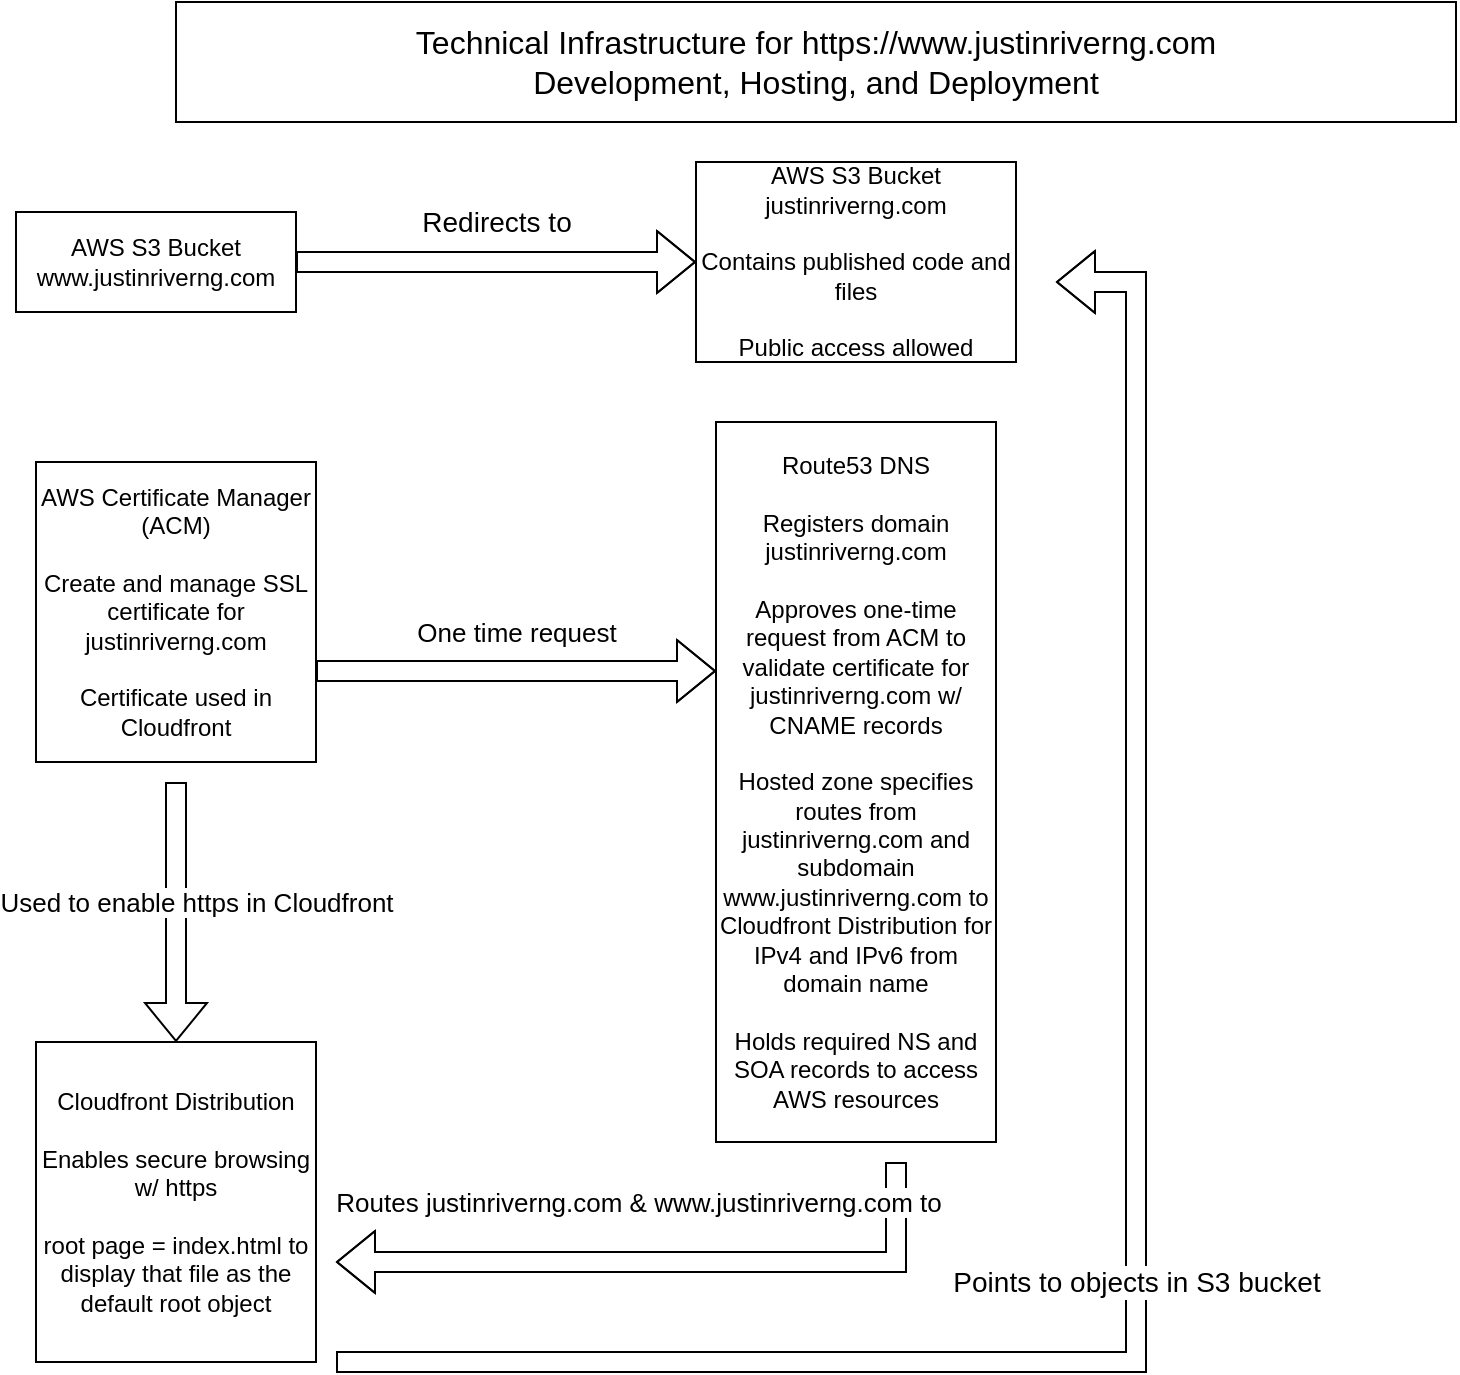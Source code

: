 <mxfile version="16.2.1" type="device"><diagram id="R2lEEEUBdFMjLlhIrx00" name="Page-1"><mxGraphModel dx="1426" dy="769" grid="1" gridSize="10" guides="1" tooltips="1" connect="1" arrows="1" fold="1" page="1" pageScale="1" pageWidth="850" pageHeight="1100" math="0" shadow="0" extFonts="Permanent Marker^https://fonts.googleapis.com/css?family=Permanent+Marker"><root><mxCell id="0"/><mxCell id="1" parent="0"/><mxCell id="atGjI_Gtq-Q16CubggK6-11" value="" style="edgeStyle=orthogonalEdgeStyle;shape=flexArrow;rounded=0;orthogonalLoop=1;jettySize=auto;html=1;" edge="1" parent="1" source="atGjI_Gtq-Q16CubggK6-2" target="atGjI_Gtq-Q16CubggK6-10"><mxGeometry relative="1" as="geometry"><Array as="points"><mxPoint x="340" y="160"/><mxPoint x="340" y="160"/></Array></mxGeometry></mxCell><mxCell id="atGjI_Gtq-Q16CubggK6-15" value="Redirects to" style="edgeLabel;html=1;align=center;verticalAlign=middle;resizable=0;points=[];fontSize=14;" vertex="1" connectable="0" parent="atGjI_Gtq-Q16CubggK6-11"><mxGeometry x="-0.19" y="-1" relative="1" as="geometry"><mxPoint x="19" y="-21" as="offset"/></mxGeometry></mxCell><mxCell id="atGjI_Gtq-Q16CubggK6-2" value="AWS S3 Bucket&lt;br&gt;www.justinriverng.com" style="rounded=0;whiteSpace=wrap;html=1;" vertex="1" parent="1"><mxGeometry x="40" y="135" width="140" height="50" as="geometry"/></mxCell><mxCell id="atGjI_Gtq-Q16CubggK6-10" value="AWS S3 Bucket&lt;br&gt;justinriverng.com&lt;br&gt;&lt;br&gt;Contains published code and files&lt;br&gt;&lt;br&gt;Public access allowed" style="rounded=0;whiteSpace=wrap;html=1;" vertex="1" parent="1"><mxGeometry x="380" y="110" width="160" height="100" as="geometry"/></mxCell><mxCell id="atGjI_Gtq-Q16CubggK6-14" value="&lt;font style=&quot;font-size: 16px&quot;&gt;Technical Infrastructure for https://www.justinriverng.com&lt;br&gt;Development, Hosting, and Deployment&lt;br&gt;&lt;/font&gt;" style="rounded=0;whiteSpace=wrap;html=1;fontSize=13;" vertex="1" parent="1"><mxGeometry x="120" y="30" width="640" height="60" as="geometry"/></mxCell><mxCell id="atGjI_Gtq-Q16CubggK6-17" value="Cloudfront Distribution&lt;br&gt;&lt;br&gt;Enables secure browsing w/ https&lt;br&gt;&lt;br&gt;root page = index.html to display that file as the default root object" style="rounded=0;whiteSpace=wrap;html=1;" vertex="1" parent="1"><mxGeometry x="50" y="550" width="140" height="160" as="geometry"/></mxCell><mxCell id="atGjI_Gtq-Q16CubggK6-19" value="AWS Certificate Manager (ACM)&lt;br&gt;&lt;br&gt;Create and manage SSL certificate for justinriverng.com&lt;br&gt;&lt;br&gt;Certificate used in Cloudfront" style="rounded=0;whiteSpace=wrap;html=1;" vertex="1" parent="1"><mxGeometry x="50" y="260" width="140" height="150" as="geometry"/></mxCell><mxCell id="atGjI_Gtq-Q16CubggK6-21" value="Route53 DNS&lt;br&gt;&lt;br&gt;Registers domain justinriverng.com&lt;br&gt;&lt;br&gt;Approves one-time request from ACM to validate certificate for justinriverng.com w/ CNAME records&lt;br&gt;&lt;br&gt;Hosted zone specifies routes from justinriverng.com and subdomain www.justinriverng.com to Cloudfront Distribution for IPv4 and IPv6 from domain name&lt;br&gt;&lt;br&gt;Holds required NS and SOA records to access AWS resources" style="rounded=0;whiteSpace=wrap;html=1;" vertex="1" parent="1"><mxGeometry x="390" y="240" width="140" height="360" as="geometry"/></mxCell><mxCell id="atGjI_Gtq-Q16CubggK6-26" value="" style="edgeStyle=orthogonalEdgeStyle;shape=flexArrow;rounded=0;orthogonalLoop=1;jettySize=auto;html=1;" edge="1" parent="1"><mxGeometry relative="1" as="geometry"><mxPoint x="190" y="364.5" as="sourcePoint"/><mxPoint x="390" y="364.5" as="targetPoint"/><Array as="points"><mxPoint x="350" y="364.5"/><mxPoint x="350" y="364.5"/></Array></mxGeometry></mxCell><mxCell id="atGjI_Gtq-Q16CubggK6-27" value="One time request" style="edgeLabel;html=1;align=center;verticalAlign=middle;resizable=0;points=[];fontSize=13;" vertex="1" connectable="0" parent="atGjI_Gtq-Q16CubggK6-26"><mxGeometry x="-0.19" y="-1" relative="1" as="geometry"><mxPoint x="19" y="-21" as="offset"/></mxGeometry></mxCell><mxCell id="atGjI_Gtq-Q16CubggK6-30" value="" style="edgeStyle=orthogonalEdgeStyle;shape=flexArrow;rounded=0;orthogonalLoop=1;jettySize=auto;html=1;" edge="1" parent="1"><mxGeometry relative="1" as="geometry"><mxPoint x="480" y="610" as="sourcePoint"/><mxPoint x="200" y="660" as="targetPoint"/><Array as="points"><mxPoint x="480" y="660"/><mxPoint x="220" y="660"/></Array></mxGeometry></mxCell><mxCell id="atGjI_Gtq-Q16CubggK6-31" value="&lt;font style=&quot;font-size: 13px;&quot;&gt;Routes justinriverng.com &amp;amp; www.justinriverng.com to&lt;/font&gt;" style="edgeLabel;html=1;align=center;verticalAlign=middle;resizable=0;points=[];fontSize=13;" vertex="1" connectable="0" parent="atGjI_Gtq-Q16CubggK6-30"><mxGeometry x="-0.19" y="-1" relative="1" as="geometry"><mxPoint x="-46" y="-29" as="offset"/></mxGeometry></mxCell><mxCell id="atGjI_Gtq-Q16CubggK6-32" value="" style="edgeStyle=orthogonalEdgeStyle;shape=flexArrow;rounded=0;orthogonalLoop=1;jettySize=auto;html=1;entryX=0.5;entryY=0;entryDx=0;entryDy=0;" edge="1" parent="1" target="atGjI_Gtq-Q16CubggK6-17"><mxGeometry relative="1" as="geometry"><mxPoint x="120" y="420" as="sourcePoint"/><mxPoint x="310" y="420" as="targetPoint"/><Array as="points"><mxPoint x="120" y="420"/></Array></mxGeometry></mxCell><mxCell id="atGjI_Gtq-Q16CubggK6-33" value="Used to enable https in Cloudfront" style="edgeLabel;html=1;align=center;verticalAlign=middle;resizable=0;points=[];fontSize=13;" vertex="1" connectable="0" parent="atGjI_Gtq-Q16CubggK6-32"><mxGeometry x="-0.19" y="-1" relative="1" as="geometry"><mxPoint x="11" y="7" as="offset"/></mxGeometry></mxCell><mxCell id="atGjI_Gtq-Q16CubggK6-34" value="" style="edgeStyle=orthogonalEdgeStyle;shape=flexArrow;rounded=0;orthogonalLoop=1;jettySize=auto;html=1;" edge="1" parent="1"><mxGeometry relative="1" as="geometry"><mxPoint x="200" y="710" as="sourcePoint"/><mxPoint x="560" y="170" as="targetPoint"/><Array as="points"><mxPoint x="600" y="710"/></Array></mxGeometry></mxCell><mxCell id="atGjI_Gtq-Q16CubggK6-35" value="Points to objects in S3 bucket" style="edgeLabel;html=1;align=center;verticalAlign=middle;resizable=0;points=[];fontSize=14;" vertex="1" connectable="0" parent="atGjI_Gtq-Q16CubggK6-34"><mxGeometry x="-0.19" y="-1" relative="1" as="geometry"><mxPoint x="3" y="-41" as="offset"/></mxGeometry></mxCell></root></mxGraphModel></diagram></mxfile>